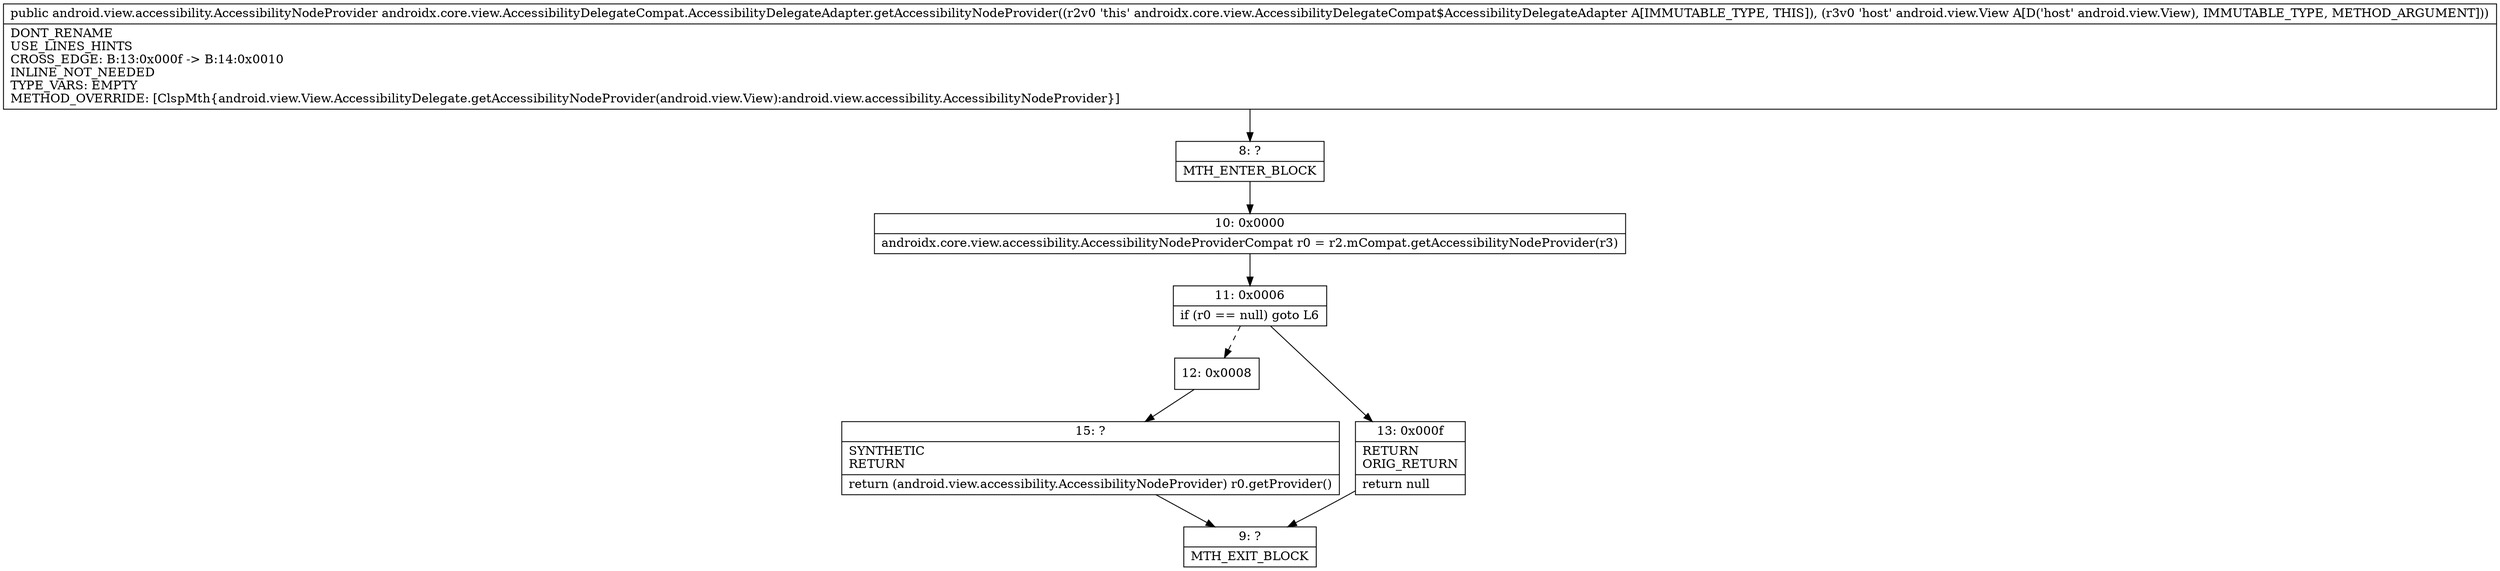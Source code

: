 digraph "CFG forandroidx.core.view.AccessibilityDelegateCompat.AccessibilityDelegateAdapter.getAccessibilityNodeProvider(Landroid\/view\/View;)Landroid\/view\/accessibility\/AccessibilityNodeProvider;" {
Node_8 [shape=record,label="{8\:\ ?|MTH_ENTER_BLOCK\l}"];
Node_10 [shape=record,label="{10\:\ 0x0000|androidx.core.view.accessibility.AccessibilityNodeProviderCompat r0 = r2.mCompat.getAccessibilityNodeProvider(r3)\l}"];
Node_11 [shape=record,label="{11\:\ 0x0006|if (r0 == null) goto L6\l}"];
Node_12 [shape=record,label="{12\:\ 0x0008}"];
Node_15 [shape=record,label="{15\:\ ?|SYNTHETIC\lRETURN\l|return (android.view.accessibility.AccessibilityNodeProvider) r0.getProvider()\l}"];
Node_9 [shape=record,label="{9\:\ ?|MTH_EXIT_BLOCK\l}"];
Node_13 [shape=record,label="{13\:\ 0x000f|RETURN\lORIG_RETURN\l|return null\l}"];
MethodNode[shape=record,label="{public android.view.accessibility.AccessibilityNodeProvider androidx.core.view.AccessibilityDelegateCompat.AccessibilityDelegateAdapter.getAccessibilityNodeProvider((r2v0 'this' androidx.core.view.AccessibilityDelegateCompat$AccessibilityDelegateAdapter A[IMMUTABLE_TYPE, THIS]), (r3v0 'host' android.view.View A[D('host' android.view.View), IMMUTABLE_TYPE, METHOD_ARGUMENT]))  | DONT_RENAME\lUSE_LINES_HINTS\lCROSS_EDGE: B:13:0x000f \-\> B:14:0x0010\lINLINE_NOT_NEEDED\lTYPE_VARS: EMPTY\lMETHOD_OVERRIDE: [ClspMth\{android.view.View.AccessibilityDelegate.getAccessibilityNodeProvider(android.view.View):android.view.accessibility.AccessibilityNodeProvider\}]\l}"];
MethodNode -> Node_8;Node_8 -> Node_10;
Node_10 -> Node_11;
Node_11 -> Node_12[style=dashed];
Node_11 -> Node_13;
Node_12 -> Node_15;
Node_15 -> Node_9;
Node_13 -> Node_9;
}

